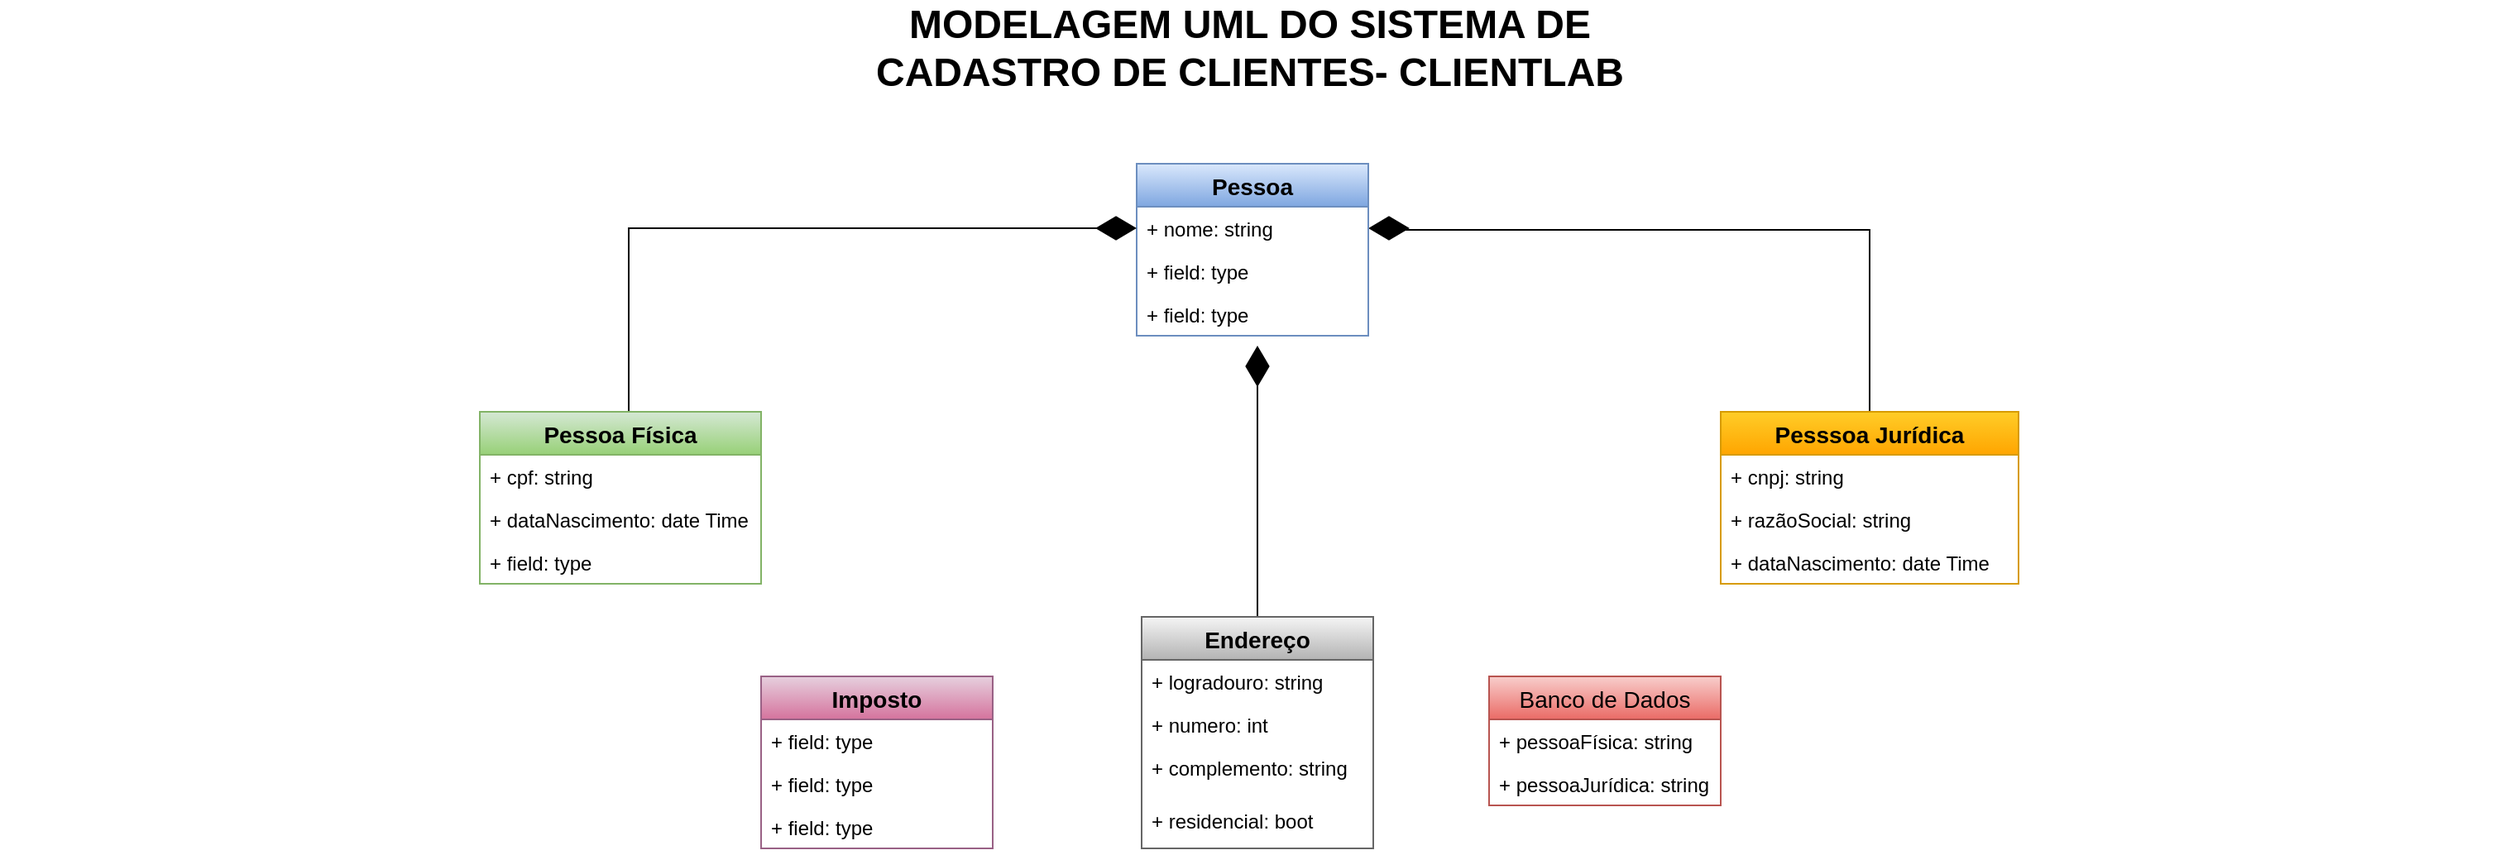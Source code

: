 <mxfile version="20.2.7" type="github">
  <diagram name="Page-1" id="929967ad-93f9-6ef4-fab6-5d389245f69c">
    <mxGraphModel dx="785" dy="485" grid="1" gridSize="10" guides="1" tooltips="1" connect="1" arrows="1" fold="1" page="1" pageScale="1.5" pageWidth="1169" pageHeight="826" background="none" math="0" shadow="0">
      <root>
        <mxCell id="0" style=";html=1;" />
        <mxCell id="1" style=";html=1;" parent="0" />
        <mxCell id="1672d66443f91eb5-23" value="&lt;span style=&quot;font-family: Arial, sans-serif; background-color: initial;&quot;&gt;MODELAGEM UML DO SISTEMA  DE&lt;br/&gt;CADASTRO DE CLIENTES&lt;/span&gt;&lt;span style=&quot;font-family: Arial, sans-serif;&quot;&gt;- CLIENTLAB&lt;/span&gt;" style="text;strokeColor=none;fillColor=none;html=1;fontSize=24;fontStyle=1;verticalAlign=middle;align=center;" parent="1" vertex="1">
          <mxGeometry x="120" y="40" width="1510" height="40" as="geometry" />
        </mxCell>
        <mxCell id="isSZJegvElQQDSyRwkyT-27" style="edgeStyle=orthogonalEdgeStyle;rounded=0;jumpSize=7;orthogonalLoop=1;jettySize=auto;html=1;fontSize=20;endArrow=diamondThin;endFill=1;endSize=22;entryX=1;entryY=0.5;entryDx=0;entryDy=0;" edge="1" parent="1" source="isSZJegvElQQDSyRwkyT-1" target="isSZJegvElQQDSyRwkyT-6">
          <mxGeometry relative="1" as="geometry">
            <mxPoint x="960" y="160" as="targetPoint" />
            <Array as="points">
              <mxPoint x="1250" y="170" />
              <mxPoint x="960" y="170" />
              <mxPoint x="960" y="169" />
            </Array>
          </mxGeometry>
        </mxCell>
        <mxCell id="isSZJegvElQQDSyRwkyT-1" value="Pesssoa Jurídica" style="swimlane;fontStyle=1;childLayout=stackLayout;horizontal=1;startSize=26;fillColor=#ffcd28;horizontalStack=0;resizeParent=1;resizeParentMax=0;resizeLast=0;collapsible=1;marginBottom=0;fontSize=14;gradientColor=#ffa500;strokeColor=#d79b00;" vertex="1" parent="1">
          <mxGeometry x="1160" y="280" width="180" height="104" as="geometry" />
        </mxCell>
        <mxCell id="isSZJegvElQQDSyRwkyT-2" value="+ cnpj: string" style="text;strokeColor=none;fillColor=none;align=left;verticalAlign=top;spacingLeft=4;spacingRight=4;overflow=hidden;rotatable=0;points=[[0,0.5],[1,0.5]];portConstraint=eastwest;" vertex="1" parent="isSZJegvElQQDSyRwkyT-1">
          <mxGeometry y="26" width="180" height="26" as="geometry" />
        </mxCell>
        <mxCell id="isSZJegvElQQDSyRwkyT-3" value="+ razãoSocial: string" style="text;strokeColor=none;fillColor=none;align=left;verticalAlign=top;spacingLeft=4;spacingRight=4;overflow=hidden;rotatable=0;points=[[0,0.5],[1,0.5]];portConstraint=eastwest;" vertex="1" parent="isSZJegvElQQDSyRwkyT-1">
          <mxGeometry y="52" width="180" height="26" as="geometry" />
        </mxCell>
        <mxCell id="isSZJegvElQQDSyRwkyT-4" value="+ dataNascimento: date Time" style="text;strokeColor=none;fillColor=none;align=left;verticalAlign=top;spacingLeft=4;spacingRight=4;overflow=hidden;rotatable=0;points=[[0,0.5],[1,0.5]];portConstraint=eastwest;" vertex="1" parent="isSZJegvElQQDSyRwkyT-1">
          <mxGeometry y="78" width="180" height="26" as="geometry" />
        </mxCell>
        <mxCell id="isSZJegvElQQDSyRwkyT-5" value="Pessoa" style="swimlane;fontStyle=1;childLayout=stackLayout;horizontal=1;startSize=26;fillColor=#dae8fc;horizontalStack=0;resizeParent=1;resizeParentMax=0;resizeLast=0;collapsible=1;marginBottom=0;fontSize=14;strokeColor=#6c8ebf;gradientColor=#7ea6e0;" vertex="1" parent="1">
          <mxGeometry x="807" y="130" width="140" height="104" as="geometry" />
        </mxCell>
        <mxCell id="isSZJegvElQQDSyRwkyT-6" value="+ nome: string" style="text;strokeColor=none;fillColor=none;align=left;verticalAlign=top;spacingLeft=4;spacingRight=4;overflow=hidden;rotatable=0;points=[[0,0.5],[1,0.5]];portConstraint=eastwest;" vertex="1" parent="isSZJegvElQQDSyRwkyT-5">
          <mxGeometry y="26" width="140" height="26" as="geometry" />
        </mxCell>
        <mxCell id="isSZJegvElQQDSyRwkyT-7" value="+ field: type" style="text;strokeColor=none;fillColor=none;align=left;verticalAlign=top;spacingLeft=4;spacingRight=4;overflow=hidden;rotatable=0;points=[[0,0.5],[1,0.5]];portConstraint=eastwest;" vertex="1" parent="isSZJegvElQQDSyRwkyT-5">
          <mxGeometry y="52" width="140" height="26" as="geometry" />
        </mxCell>
        <mxCell id="isSZJegvElQQDSyRwkyT-8" value="+ field: type" style="text;strokeColor=none;fillColor=none;align=left;verticalAlign=top;spacingLeft=4;spacingRight=4;overflow=hidden;rotatable=0;points=[[0,0.5],[1,0.5]];portConstraint=eastwest;" vertex="1" parent="isSZJegvElQQDSyRwkyT-5">
          <mxGeometry y="78" width="140" height="26" as="geometry" />
        </mxCell>
        <mxCell id="isSZJegvElQQDSyRwkyT-26" style="edgeStyle=orthogonalEdgeStyle;rounded=0;orthogonalLoop=1;jettySize=auto;html=1;fontSize=20;entryX=0;entryY=0.5;entryDx=0;entryDy=0;endArrow=diamondThin;endFill=1;jumpSize=7;endSize=22;" edge="1" parent="1" source="isSZJegvElQQDSyRwkyT-9" target="isSZJegvElQQDSyRwkyT-6">
          <mxGeometry relative="1" as="geometry">
            <mxPoint x="495" y="170" as="targetPoint" />
            <Array as="points">
              <mxPoint x="500" y="169" />
            </Array>
          </mxGeometry>
        </mxCell>
        <mxCell id="isSZJegvElQQDSyRwkyT-9" value="Pessoa Física" style="swimlane;fontStyle=1;childLayout=stackLayout;horizontal=1;startSize=26;fillColor=#d5e8d4;horizontalStack=0;resizeParent=1;resizeParentMax=0;resizeLast=0;collapsible=1;marginBottom=0;fontSize=14;gradientColor=#97d077;strokeColor=#82b366;" vertex="1" parent="1">
          <mxGeometry x="410" y="280" width="170" height="104" as="geometry" />
        </mxCell>
        <mxCell id="isSZJegvElQQDSyRwkyT-10" value="+ cpf: string" style="text;strokeColor=none;fillColor=none;align=left;verticalAlign=top;spacingLeft=4;spacingRight=4;overflow=hidden;rotatable=0;points=[[0,0.5],[1,0.5]];portConstraint=eastwest;" vertex="1" parent="isSZJegvElQQDSyRwkyT-9">
          <mxGeometry y="26" width="170" height="26" as="geometry" />
        </mxCell>
        <mxCell id="isSZJegvElQQDSyRwkyT-11" value="+ dataNascimento: date Time" style="text;strokeColor=none;fillColor=none;align=left;verticalAlign=top;spacingLeft=4;spacingRight=4;overflow=hidden;rotatable=0;points=[[0,0.5],[1,0.5]];portConstraint=eastwest;" vertex="1" parent="isSZJegvElQQDSyRwkyT-9">
          <mxGeometry y="52" width="170" height="26" as="geometry" />
        </mxCell>
        <mxCell id="isSZJegvElQQDSyRwkyT-12" value="+ field: type" style="text;strokeColor=none;fillColor=none;align=left;verticalAlign=top;spacingLeft=4;spacingRight=4;overflow=hidden;rotatable=0;points=[[0,0.5],[1,0.5]];portConstraint=eastwest;" vertex="1" parent="isSZJegvElQQDSyRwkyT-9">
          <mxGeometry y="78" width="170" height="26" as="geometry" />
        </mxCell>
        <mxCell id="isSZJegvElQQDSyRwkyT-28" style="edgeStyle=orthogonalEdgeStyle;rounded=0;jumpSize=7;orthogonalLoop=1;jettySize=auto;html=1;fontSize=20;endArrow=diamondThin;endFill=1;endSize=22;" edge="1" parent="1" source="isSZJegvElQQDSyRwkyT-13">
          <mxGeometry relative="1" as="geometry">
            <mxPoint x="880" y="240" as="targetPoint" />
            <Array as="points">
              <mxPoint x="880" y="350" />
              <mxPoint x="880" y="350" />
            </Array>
          </mxGeometry>
        </mxCell>
        <mxCell id="isSZJegvElQQDSyRwkyT-13" value="Endereço" style="swimlane;fontStyle=1;childLayout=stackLayout;horizontal=1;startSize=26;fillColor=#f5f5f5;horizontalStack=0;resizeParent=1;resizeParentMax=0;resizeLast=0;collapsible=1;marginBottom=0;fontSize=14;gradientColor=#b3b3b3;strokeColor=#666666;" vertex="1" parent="1">
          <mxGeometry x="810" y="404" width="140" height="140" as="geometry" />
        </mxCell>
        <mxCell id="isSZJegvElQQDSyRwkyT-14" value="+ logradouro: string" style="text;strokeColor=none;fillColor=none;align=left;verticalAlign=top;spacingLeft=4;spacingRight=4;overflow=hidden;rotatable=0;points=[[0,0.5],[1,0.5]];portConstraint=eastwest;" vertex="1" parent="isSZJegvElQQDSyRwkyT-13">
          <mxGeometry y="26" width="140" height="26" as="geometry" />
        </mxCell>
        <mxCell id="isSZJegvElQQDSyRwkyT-15" value="+ numero: int" style="text;strokeColor=none;fillColor=none;align=left;verticalAlign=top;spacingLeft=4;spacingRight=4;overflow=hidden;rotatable=0;points=[[0,0.5],[1,0.5]];portConstraint=eastwest;" vertex="1" parent="isSZJegvElQQDSyRwkyT-13">
          <mxGeometry y="52" width="140" height="26" as="geometry" />
        </mxCell>
        <mxCell id="isSZJegvElQQDSyRwkyT-16" value="+ complemento: string" style="text;strokeColor=none;fillColor=none;align=left;verticalAlign=top;spacingLeft=4;spacingRight=4;overflow=hidden;rotatable=0;points=[[0,0.5],[1,0.5]];portConstraint=eastwest;" vertex="1" parent="isSZJegvElQQDSyRwkyT-13">
          <mxGeometry y="78" width="140" height="32" as="geometry" />
        </mxCell>
        <mxCell id="isSZJegvElQQDSyRwkyT-24" value="+ residencial: boot" style="text;strokeColor=none;fillColor=none;align=left;verticalAlign=top;spacingLeft=4;spacingRight=4;overflow=hidden;rotatable=0;points=[[0,0.5],[1,0.5]];portConstraint=eastwest;" vertex="1" parent="isSZJegvElQQDSyRwkyT-13">
          <mxGeometry y="110" width="140" height="30" as="geometry" />
        </mxCell>
        <mxCell id="isSZJegvElQQDSyRwkyT-17" value="Imposto" style="swimlane;fontStyle=1;childLayout=stackLayout;horizontal=1;startSize=26;fillColor=#e6d0de;horizontalStack=0;resizeParent=1;resizeParentMax=0;resizeLast=0;collapsible=1;marginBottom=0;fontSize=14;gradientColor=#d5739d;strokeColor=#996185;" vertex="1" parent="1">
          <mxGeometry x="580" y="440" width="140" height="104" as="geometry" />
        </mxCell>
        <mxCell id="isSZJegvElQQDSyRwkyT-18" value="+ field: type" style="text;strokeColor=none;fillColor=none;align=left;verticalAlign=top;spacingLeft=4;spacingRight=4;overflow=hidden;rotatable=0;points=[[0,0.5],[1,0.5]];portConstraint=eastwest;" vertex="1" parent="isSZJegvElQQDSyRwkyT-17">
          <mxGeometry y="26" width="140" height="26" as="geometry" />
        </mxCell>
        <mxCell id="isSZJegvElQQDSyRwkyT-19" value="+ field: type" style="text;strokeColor=none;fillColor=none;align=left;verticalAlign=top;spacingLeft=4;spacingRight=4;overflow=hidden;rotatable=0;points=[[0,0.5],[1,0.5]];portConstraint=eastwest;" vertex="1" parent="isSZJegvElQQDSyRwkyT-17">
          <mxGeometry y="52" width="140" height="26" as="geometry" />
        </mxCell>
        <mxCell id="isSZJegvElQQDSyRwkyT-20" value="+ field: type" style="text;strokeColor=none;fillColor=none;align=left;verticalAlign=top;spacingLeft=4;spacingRight=4;overflow=hidden;rotatable=0;points=[[0,0.5],[1,0.5]];portConstraint=eastwest;" vertex="1" parent="isSZJegvElQQDSyRwkyT-17">
          <mxGeometry y="78" width="140" height="26" as="geometry" />
        </mxCell>
        <mxCell id="isSZJegvElQQDSyRwkyT-21" value="Banco de Dados" style="swimlane;fontStyle=0;childLayout=stackLayout;horizontal=1;startSize=26;fillColor=#f8cecc;horizontalStack=0;resizeParent=1;resizeParentMax=0;resizeLast=0;collapsible=1;marginBottom=0;fontSize=14;gradientColor=#ea6b66;strokeColor=#b85450;" vertex="1" parent="1">
          <mxGeometry x="1020" y="440" width="140" height="78" as="geometry" />
        </mxCell>
        <mxCell id="isSZJegvElQQDSyRwkyT-22" value="+ pessoaFísica: string" style="text;strokeColor=none;fillColor=none;align=left;verticalAlign=top;spacingLeft=4;spacingRight=4;overflow=hidden;rotatable=0;points=[[0,0.5],[1,0.5]];portConstraint=eastwest;" vertex="1" parent="isSZJegvElQQDSyRwkyT-21">
          <mxGeometry y="26" width="140" height="26" as="geometry" />
        </mxCell>
        <mxCell id="isSZJegvElQQDSyRwkyT-23" value="+ pessoaJurídica: string" style="text;strokeColor=none;fillColor=none;align=left;verticalAlign=top;spacingLeft=4;spacingRight=4;overflow=hidden;rotatable=0;points=[[0,0.5],[1,0.5]];portConstraint=eastwest;" vertex="1" parent="isSZJegvElQQDSyRwkyT-21">
          <mxGeometry y="52" width="140" height="26" as="geometry" />
        </mxCell>
      </root>
    </mxGraphModel>
  </diagram>
</mxfile>
